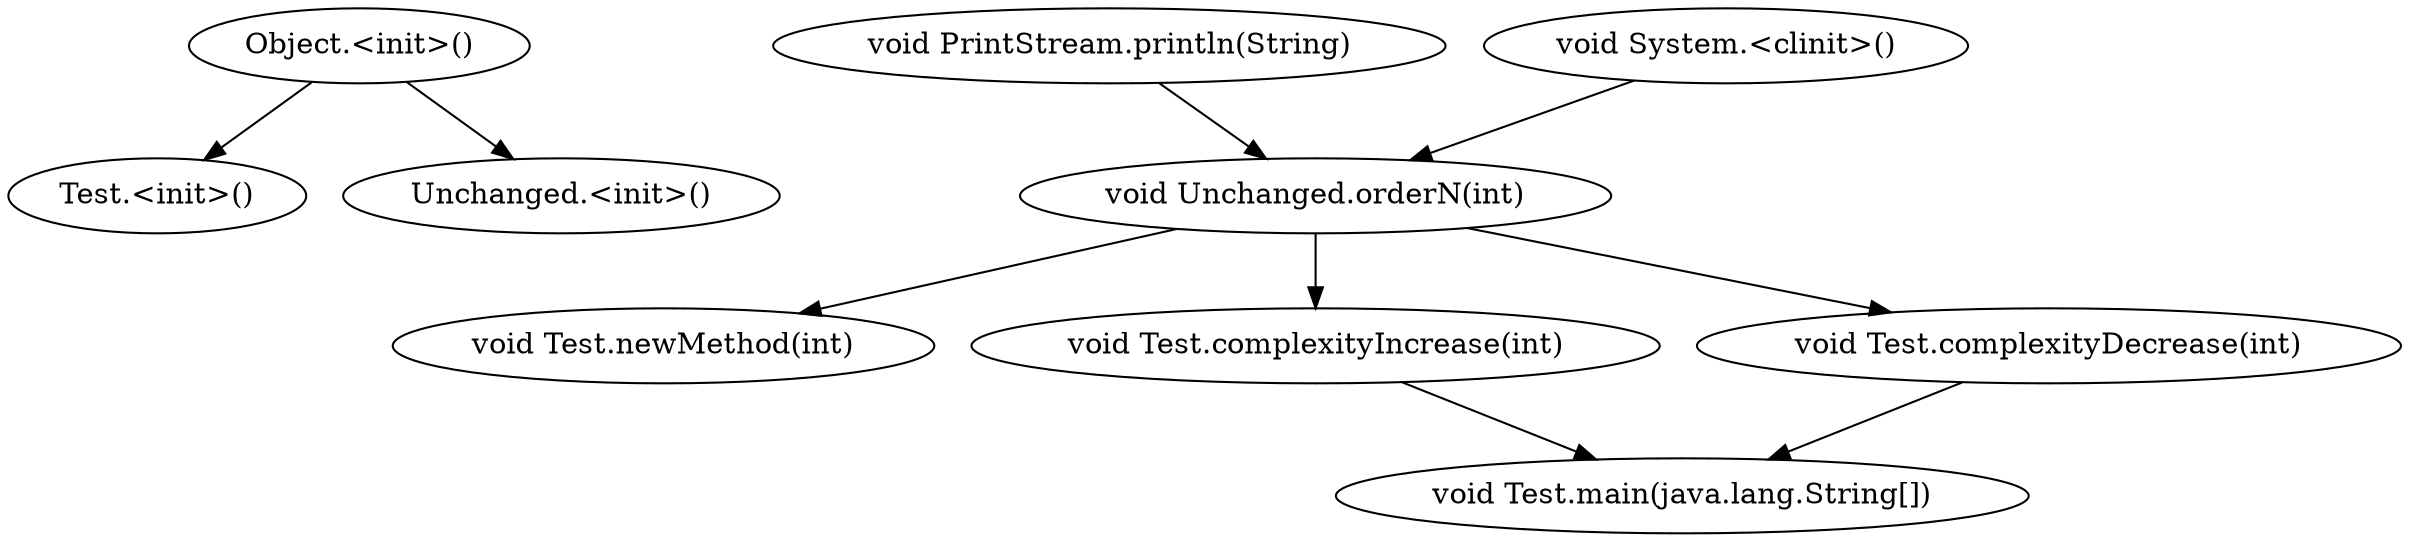 
digraph callgraph {
  N1 [ label = "Test.<init>()", flag = true ];

  N5 [ label = "void Test.main(java.lang.String[])", flag = true ];

  N0 [ label = "Object.<init>()", flag = false ];
  N0 -> N7 ;
  N0 -> N1 ;

  N7 [ label = "Unchanged.<init>()", flag = false ];

  N6 [ label = "void Test.newMethod(int)", flag = true ];

  N4 [ label = "void Test.complexityIncrease(int)", flag = true ];
  N4 -> N5 ;

  N2 [ label = "void Unchanged.orderN(int)", flag = false ];
  N2 -> N6 ;
  N2 -> N4 ;
  N2 -> N3 ;

  N9 [ label = "void PrintStream.println(String)", flag = false ];
  N9 -> N2 ;

  N8 [ label = "void System.<clinit>()", flag = false ];
  N8 -> N2 ;

  N3 [ label = "void Test.complexityDecrease(int)", flag = true ];
  N3 -> N5 ;

}
